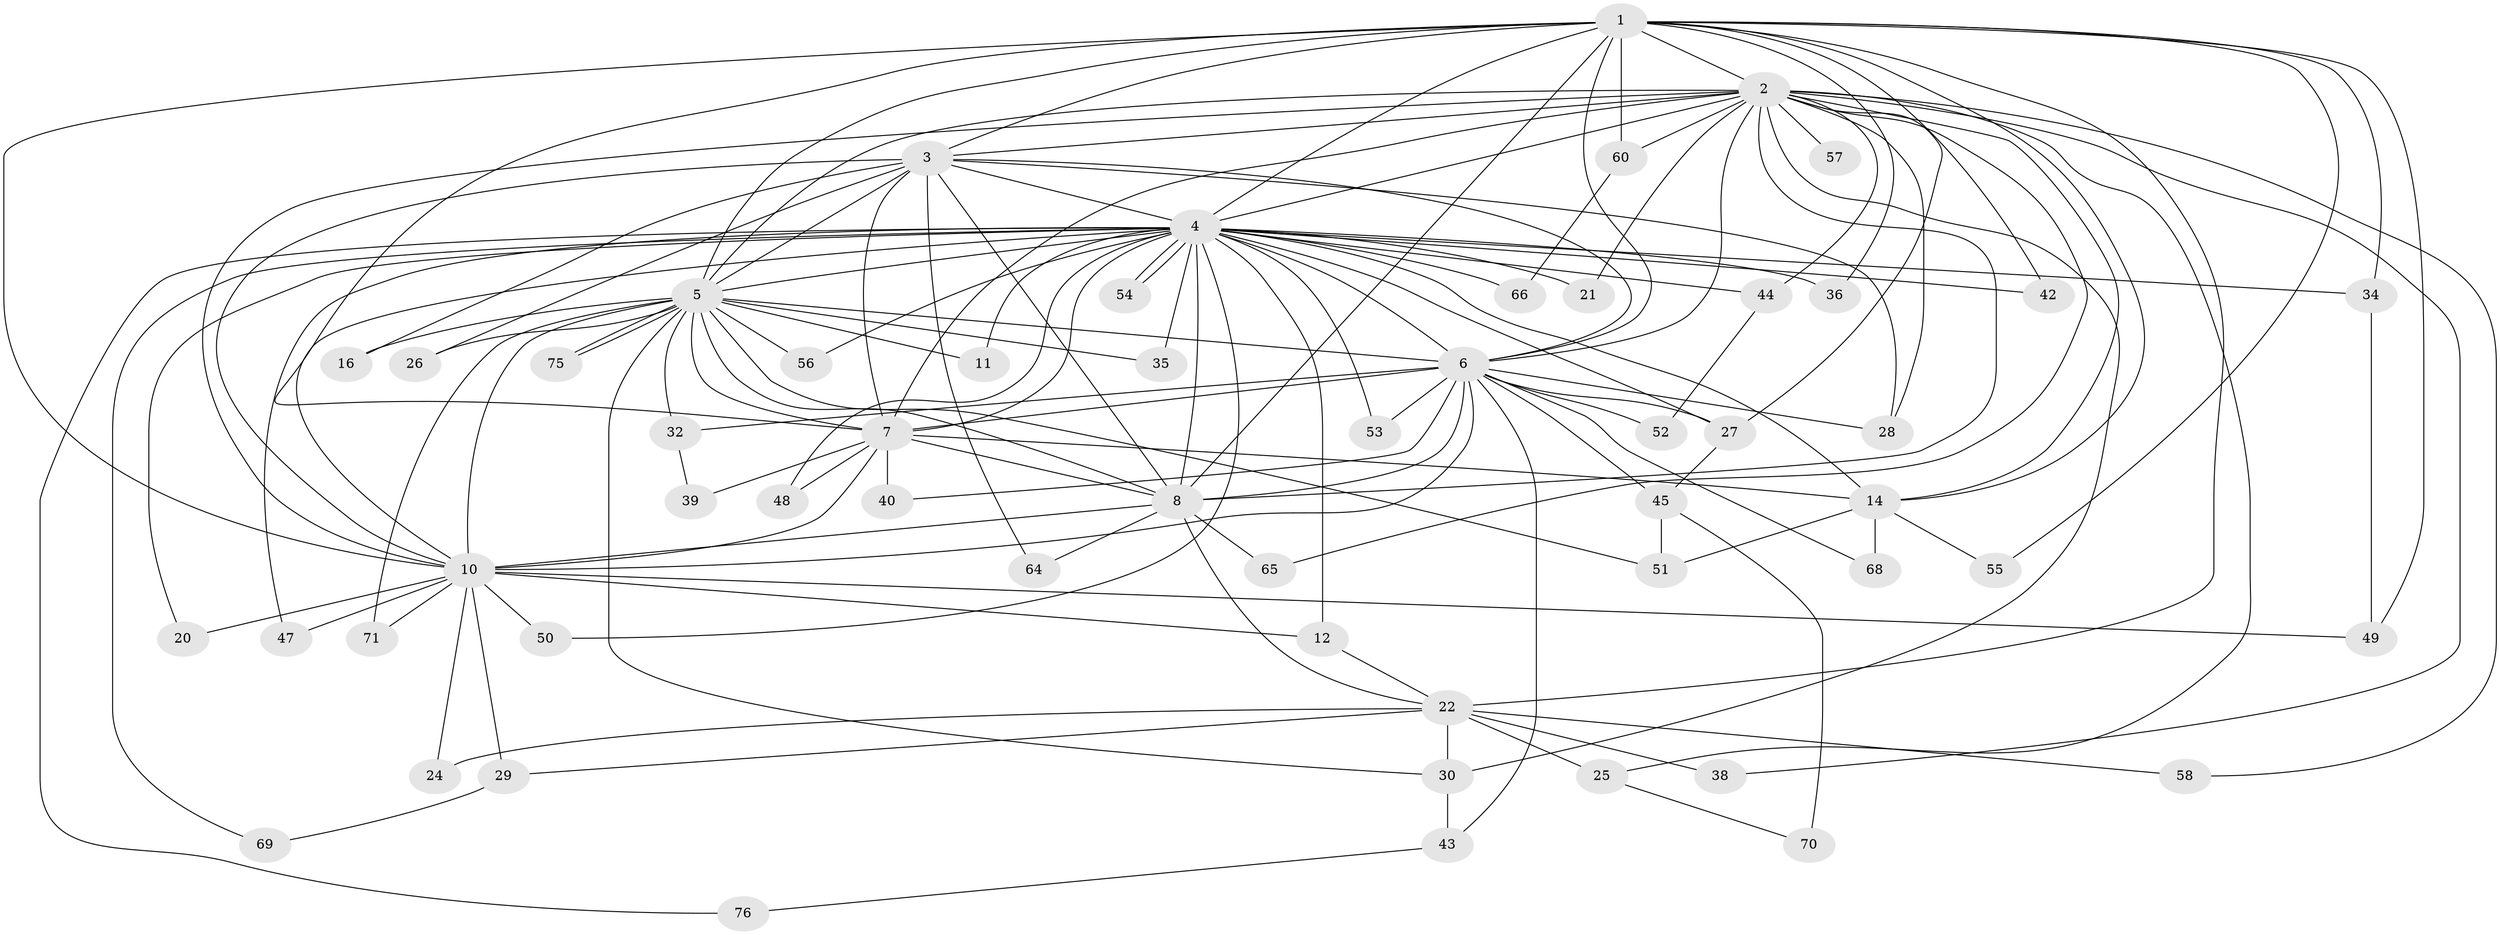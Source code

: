// Generated by graph-tools (version 1.1) at 2025/51/02/27/25 19:51:47]
// undirected, 56 vertices, 137 edges
graph export_dot {
graph [start="1"]
  node [color=gray90,style=filled];
  1 [super="+33"];
  2 [super="+17"];
  3 [super="+73"];
  4 [super="+9"];
  5 [super="+41"];
  6 [super="+18"];
  7 [super="+23"];
  8 [super="+13"];
  10 [super="+19"];
  11;
  12 [super="+37"];
  14 [super="+15"];
  16;
  20;
  21;
  22 [super="+59"];
  24;
  25 [super="+72"];
  26;
  27 [super="+31"];
  28 [super="+62"];
  29 [super="+46"];
  30 [super="+63"];
  32 [super="+61"];
  34 [super="+67"];
  35;
  36;
  38;
  39;
  40;
  42;
  43;
  44;
  45 [super="+74"];
  47;
  48;
  49;
  50;
  51 [super="+77"];
  52;
  53;
  54;
  55;
  56;
  57;
  58;
  60;
  64;
  65;
  66;
  68;
  69;
  70;
  71;
  75;
  76;
  1 -- 2;
  1 -- 3;
  1 -- 4 [weight=2];
  1 -- 5;
  1 -- 6;
  1 -- 7;
  1 -- 8;
  1 -- 10;
  1 -- 22;
  1 -- 34;
  1 -- 36;
  1 -- 42;
  1 -- 49;
  1 -- 55;
  1 -- 60;
  1 -- 14;
  2 -- 3;
  2 -- 4 [weight=2];
  2 -- 5 [weight=2];
  2 -- 6;
  2 -- 7;
  2 -- 8;
  2 -- 10;
  2 -- 14 [weight=2];
  2 -- 21;
  2 -- 25;
  2 -- 27;
  2 -- 28;
  2 -- 30;
  2 -- 38;
  2 -- 44;
  2 -- 57 [weight=2];
  2 -- 58;
  2 -- 60;
  2 -- 65;
  3 -- 4 [weight=2];
  3 -- 5;
  3 -- 6;
  3 -- 7;
  3 -- 8 [weight=2];
  3 -- 10;
  3 -- 16;
  3 -- 26;
  3 -- 28;
  3 -- 64;
  4 -- 5 [weight=2];
  4 -- 6 [weight=2];
  4 -- 7 [weight=2];
  4 -- 8 [weight=2];
  4 -- 10 [weight=2];
  4 -- 12 [weight=2];
  4 -- 34;
  4 -- 36;
  4 -- 47;
  4 -- 54;
  4 -- 54;
  4 -- 56;
  4 -- 66;
  4 -- 76;
  4 -- 69;
  4 -- 11;
  4 -- 14 [weight=2];
  4 -- 20;
  4 -- 21;
  4 -- 35;
  4 -- 42;
  4 -- 44;
  4 -- 48;
  4 -- 50;
  4 -- 53;
  4 -- 27;
  5 -- 6;
  5 -- 7;
  5 -- 8;
  5 -- 10;
  5 -- 11;
  5 -- 16;
  5 -- 26;
  5 -- 32 [weight=2];
  5 -- 35;
  5 -- 51;
  5 -- 56;
  5 -- 71;
  5 -- 75;
  5 -- 75;
  5 -- 30;
  6 -- 7;
  6 -- 8;
  6 -- 10;
  6 -- 27;
  6 -- 32;
  6 -- 40;
  6 -- 45;
  6 -- 52;
  6 -- 53;
  6 -- 68;
  6 -- 43;
  6 -- 28;
  7 -- 8;
  7 -- 10;
  7 -- 39;
  7 -- 40;
  7 -- 48;
  7 -- 14;
  8 -- 10;
  8 -- 22;
  8 -- 64;
  8 -- 65;
  10 -- 20;
  10 -- 29 [weight=2];
  10 -- 47;
  10 -- 49;
  10 -- 50;
  10 -- 71;
  10 -- 12;
  10 -- 24;
  12 -- 22;
  14 -- 68;
  14 -- 51;
  14 -- 55;
  22 -- 24;
  22 -- 25 [weight=2];
  22 -- 29;
  22 -- 30;
  22 -- 38;
  22 -- 58;
  25 -- 70;
  27 -- 45;
  29 -- 69;
  30 -- 43;
  32 -- 39;
  34 -- 49;
  43 -- 76;
  44 -- 52;
  45 -- 51;
  45 -- 70;
  60 -- 66;
}
